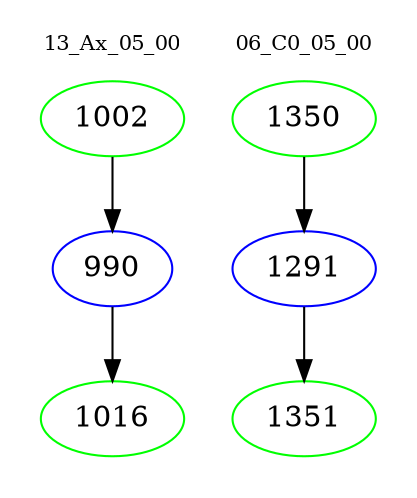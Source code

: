 digraph{
subgraph cluster_0 {
color = white
label = "13_Ax_05_00";
fontsize=10;
T0_1002 [label="1002", color="green"]
T0_1002 -> T0_990 [color="black"]
T0_990 [label="990", color="blue"]
T0_990 -> T0_1016 [color="black"]
T0_1016 [label="1016", color="green"]
}
subgraph cluster_1 {
color = white
label = "06_C0_05_00";
fontsize=10;
T1_1350 [label="1350", color="green"]
T1_1350 -> T1_1291 [color="black"]
T1_1291 [label="1291", color="blue"]
T1_1291 -> T1_1351 [color="black"]
T1_1351 [label="1351", color="green"]
}
}
